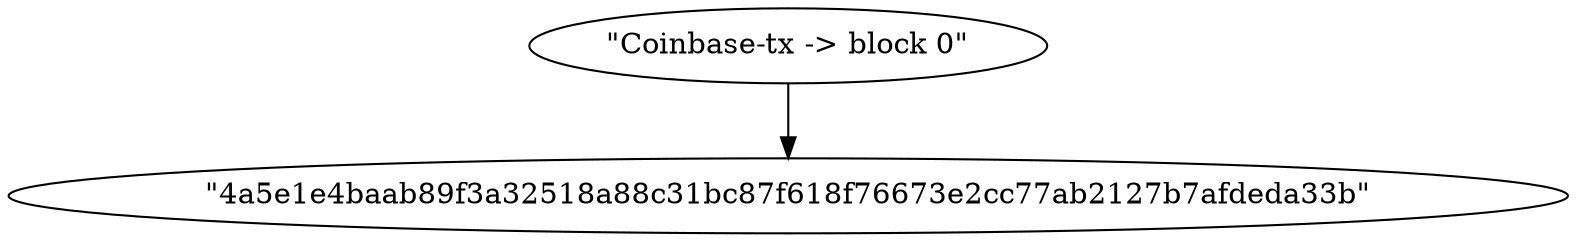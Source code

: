 digraph {
    0 [ label = "\"4a5e1e4baab89f3a32518a88c31bc87f618f76673e2cc77ab2127b7afdeda33b\"" ]
    1 [ label = "\"Coinbase-tx -> block 0\"" ]
    1 -> 0 [ ]
}
